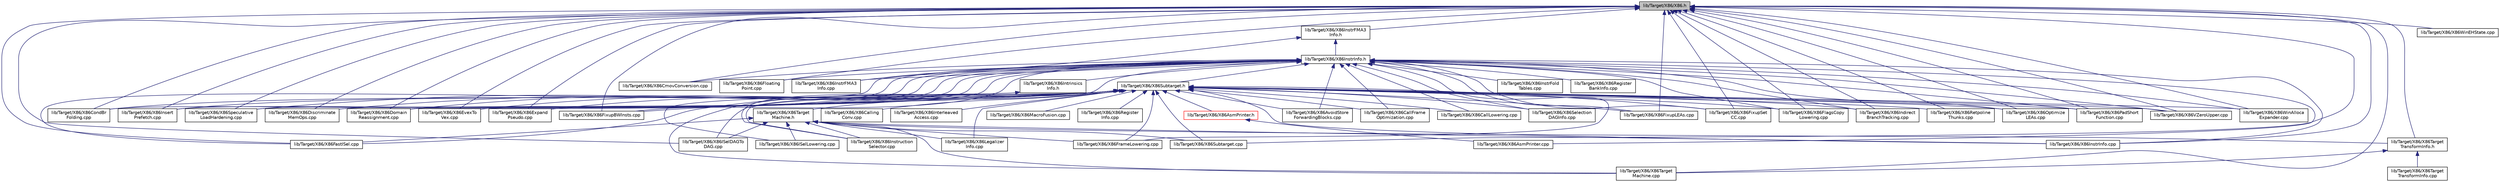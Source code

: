 digraph "lib/Target/X86/X86.h"
{
 // LATEX_PDF_SIZE
  bgcolor="transparent";
  edge [fontname="Helvetica",fontsize="10",labelfontname="Helvetica",labelfontsize="10"];
  node [fontname="Helvetica",fontsize="10",shape="box"];
  Node1 [label="lib/Target/X86/X86.h",height=0.2,width=0.4,color="black", fillcolor="grey75", style="filled", fontcolor="black",tooltip=" "];
  Node1 -> Node2 [dir="back",color="midnightblue",fontsize="10",style="solid",fontname="Helvetica"];
  Node2 [label="lib/Target/X86/X86CmovConversion.cpp",height=0.2,width=0.4,color="black",URL="$X86CmovConversion_8cpp.html",tooltip="This file implements a pass that converts X86 cmov instructions into branches when profitable."];
  Node1 -> Node3 [dir="back",color="midnightblue",fontsize="10",style="solid",fontname="Helvetica"];
  Node3 [label="lib/Target/X86/X86CondBr\lFolding.cpp",height=0.2,width=0.4,color="black",URL="$X86CondBrFolding_8cpp.html",tooltip=" "];
  Node1 -> Node4 [dir="back",color="midnightblue",fontsize="10",style="solid",fontname="Helvetica"];
  Node4 [label="lib/Target/X86/X86Discriminate\lMemOps.cpp",height=0.2,width=0.4,color="black",URL="$X86DiscriminateMemOps_8cpp.html",tooltip=" "];
  Node1 -> Node5 [dir="back",color="midnightblue",fontsize="10",style="solid",fontname="Helvetica"];
  Node5 [label="lib/Target/X86/X86Domain\lReassignment.cpp",height=0.2,width=0.4,color="black",URL="$X86DomainReassignment_8cpp.html",tooltip=" "];
  Node1 -> Node6 [dir="back",color="midnightblue",fontsize="10",style="solid",fontname="Helvetica"];
  Node6 [label="lib/Target/X86/X86EvexTo\lVex.cpp",height=0.2,width=0.4,color="black",URL="$X86EvexToVex_8cpp.html",tooltip="This file defines the pass that goes over all AVX-512 instructions which are encoded using the EVEX p..."];
  Node1 -> Node7 [dir="back",color="midnightblue",fontsize="10",style="solid",fontname="Helvetica"];
  Node7 [label="lib/Target/X86/X86Expand\lPseudo.cpp",height=0.2,width=0.4,color="black",URL="$X86ExpandPseudo_8cpp.html",tooltip=" "];
  Node1 -> Node8 [dir="back",color="midnightblue",fontsize="10",style="solid",fontname="Helvetica"];
  Node8 [label="lib/Target/X86/X86FastISel.cpp",height=0.2,width=0.4,color="black",URL="$X86FastISel_8cpp.html",tooltip=" "];
  Node1 -> Node9 [dir="back",color="midnightblue",fontsize="10",style="solid",fontname="Helvetica"];
  Node9 [label="lib/Target/X86/X86FixupBWInsts.cpp",height=0.2,width=0.4,color="black",URL="$X86FixupBWInsts_8cpp.html",tooltip="This file defines the pass that looks through the machine instructions late in the compilation,..."];
  Node1 -> Node10 [dir="back",color="midnightblue",fontsize="10",style="solid",fontname="Helvetica"];
  Node10 [label="lib/Target/X86/X86FixupLEAs.cpp",height=0.2,width=0.4,color="black",URL="$X86FixupLEAs_8cpp.html",tooltip=" "];
  Node1 -> Node11 [dir="back",color="midnightblue",fontsize="10",style="solid",fontname="Helvetica"];
  Node11 [label="lib/Target/X86/X86FixupSet\lCC.cpp",height=0.2,width=0.4,color="black",URL="$X86FixupSetCC_8cpp.html",tooltip=" "];
  Node1 -> Node12 [dir="back",color="midnightblue",fontsize="10",style="solid",fontname="Helvetica"];
  Node12 [label="lib/Target/X86/X86FlagsCopy\lLowering.cpp",height=0.2,width=0.4,color="black",URL="$X86FlagsCopyLowering_8cpp.html",tooltip="Lowers COPY nodes of EFLAGS by directly extracting and preserving individual flag bits."];
  Node1 -> Node13 [dir="back",color="midnightblue",fontsize="10",style="solid",fontname="Helvetica"];
  Node13 [label="lib/Target/X86/X86Floating\lPoint.cpp",height=0.2,width=0.4,color="black",URL="$X86FloatingPoint_8cpp.html",tooltip=" "];
  Node1 -> Node14 [dir="back",color="midnightblue",fontsize="10",style="solid",fontname="Helvetica"];
  Node14 [label="lib/Target/X86/X86ISelDAGTo\lDAG.cpp",height=0.2,width=0.4,color="black",URL="$X86ISelDAGToDAG_8cpp.html",tooltip=" "];
  Node1 -> Node15 [dir="back",color="midnightblue",fontsize="10",style="solid",fontname="Helvetica"];
  Node15 [label="lib/Target/X86/X86Indirect\lBranchTracking.cpp",height=0.2,width=0.4,color="black",URL="$X86IndirectBranchTracking_8cpp.html",tooltip=" "];
  Node1 -> Node16 [dir="back",color="midnightblue",fontsize="10",style="solid",fontname="Helvetica"];
  Node16 [label="lib/Target/X86/X86Insert\lPrefetch.cpp",height=0.2,width=0.4,color="black",URL="$X86InsertPrefetch_8cpp.html",tooltip=" "];
  Node1 -> Node17 [dir="back",color="midnightblue",fontsize="10",style="solid",fontname="Helvetica"];
  Node17 [label="lib/Target/X86/X86InstrFMA3\lInfo.h",height=0.2,width=0.4,color="black",URL="$X86InstrFMA3Info_8h.html",tooltip=" "];
  Node17 -> Node18 [dir="back",color="midnightblue",fontsize="10",style="solid",fontname="Helvetica"];
  Node18 [label="lib/Target/X86/X86InstrFMA3\lInfo.cpp",height=0.2,width=0.4,color="black",URL="$X86InstrFMA3Info_8cpp.html",tooltip=" "];
  Node17 -> Node19 [dir="back",color="midnightblue",fontsize="10",style="solid",fontname="Helvetica"];
  Node19 [label="lib/Target/X86/X86InstrInfo.h",height=0.2,width=0.4,color="black",URL="$X86InstrInfo_8h.html",tooltip=" "];
  Node19 -> Node20 [dir="back",color="midnightblue",fontsize="10",style="solid",fontname="Helvetica"];
  Node20 [label="lib/Target/X86/X86AsmPrinter.cpp",height=0.2,width=0.4,color="black",URL="$X86AsmPrinter_8cpp.html",tooltip=" "];
  Node19 -> Node21 [dir="back",color="midnightblue",fontsize="10",style="solid",fontname="Helvetica"];
  Node21 [label="lib/Target/X86/X86AvoidStore\lForwardingBlocks.cpp",height=0.2,width=0.4,color="black",URL="$X86AvoidStoreForwardingBlocks_8cpp.html",tooltip=" "];
  Node19 -> Node22 [dir="back",color="midnightblue",fontsize="10",style="solid",fontname="Helvetica"];
  Node22 [label="lib/Target/X86/X86CallFrame\lOptimization.cpp",height=0.2,width=0.4,color="black",URL="$X86CallFrameOptimization_8cpp.html",tooltip=" "];
  Node19 -> Node23 [dir="back",color="midnightblue",fontsize="10",style="solid",fontname="Helvetica"];
  Node23 [label="lib/Target/X86/X86CallLowering.cpp",height=0.2,width=0.4,color="black",URL="$X86CallLowering_8cpp.html",tooltip="This file implements the lowering of LLVM calls to machine code calls for GlobalISel."];
  Node19 -> Node2 [dir="back",color="midnightblue",fontsize="10",style="solid",fontname="Helvetica"];
  Node19 -> Node3 [dir="back",color="midnightblue",fontsize="10",style="solid",fontname="Helvetica"];
  Node19 -> Node4 [dir="back",color="midnightblue",fontsize="10",style="solid",fontname="Helvetica"];
  Node19 -> Node5 [dir="back",color="midnightblue",fontsize="10",style="solid",fontname="Helvetica"];
  Node19 -> Node6 [dir="back",color="midnightblue",fontsize="10",style="solid",fontname="Helvetica"];
  Node19 -> Node7 [dir="back",color="midnightblue",fontsize="10",style="solid",fontname="Helvetica"];
  Node19 -> Node8 [dir="back",color="midnightblue",fontsize="10",style="solid",fontname="Helvetica"];
  Node19 -> Node9 [dir="back",color="midnightblue",fontsize="10",style="solid",fontname="Helvetica"];
  Node19 -> Node10 [dir="back",color="midnightblue",fontsize="10",style="solid",fontname="Helvetica"];
  Node19 -> Node11 [dir="back",color="midnightblue",fontsize="10",style="solid",fontname="Helvetica"];
  Node19 -> Node12 [dir="back",color="midnightblue",fontsize="10",style="solid",fontname="Helvetica"];
  Node19 -> Node13 [dir="back",color="midnightblue",fontsize="10",style="solid",fontname="Helvetica"];
  Node19 -> Node24 [dir="back",color="midnightblue",fontsize="10",style="solid",fontname="Helvetica"];
  Node24 [label="lib/Target/X86/X86FrameLowering.cpp",height=0.2,width=0.4,color="black",URL="$X86FrameLowering_8cpp.html",tooltip=" "];
  Node19 -> Node15 [dir="back",color="midnightblue",fontsize="10",style="solid",fontname="Helvetica"];
  Node19 -> Node16 [dir="back",color="midnightblue",fontsize="10",style="solid",fontname="Helvetica"];
  Node19 -> Node18 [dir="back",color="midnightblue",fontsize="10",style="solid",fontname="Helvetica"];
  Node19 -> Node25 [dir="back",color="midnightblue",fontsize="10",style="solid",fontname="Helvetica"];
  Node25 [label="lib/Target/X86/X86InstrFold\lTables.cpp",height=0.2,width=0.4,color="black",URL="$X86InstrFoldTables_8cpp.html",tooltip=" "];
  Node19 -> Node26 [dir="back",color="midnightblue",fontsize="10",style="solid",fontname="Helvetica"];
  Node26 [label="lib/Target/X86/X86InstrInfo.cpp",height=0.2,width=0.4,color="black",URL="$X86InstrInfo_8cpp.html",tooltip=" "];
  Node19 -> Node27 [dir="back",color="midnightblue",fontsize="10",style="solid",fontname="Helvetica"];
  Node27 [label="lib/Target/X86/X86Instruction\lSelector.cpp",height=0.2,width=0.4,color="black",URL="$X86InstructionSelector_8cpp.html",tooltip="This file implements the targeting of the InstructionSelector class for X86."];
  Node19 -> Node28 [dir="back",color="midnightblue",fontsize="10",style="solid",fontname="Helvetica"];
  Node28 [label="lib/Target/X86/X86Intrinsics\lInfo.h",height=0.2,width=0.4,color="black",URL="$X86IntrinsicsInfo_8h.html",tooltip=" "];
  Node28 -> Node29 [dir="back",color="midnightblue",fontsize="10",style="solid",fontname="Helvetica"];
  Node29 [label="lib/Target/X86/X86ISelLowering.cpp",height=0.2,width=0.4,color="black",URL="$X86ISelLowering_8cpp.html",tooltip=" "];
  Node19 -> Node30 [dir="back",color="midnightblue",fontsize="10",style="solid",fontname="Helvetica"];
  Node30 [label="lib/Target/X86/X86Optimize\lLEAs.cpp",height=0.2,width=0.4,color="black",URL="$X86OptimizeLEAs_8cpp.html",tooltip=" "];
  Node19 -> Node31 [dir="back",color="midnightblue",fontsize="10",style="solid",fontname="Helvetica"];
  Node31 [label="lib/Target/X86/X86PadShort\lFunction.cpp",height=0.2,width=0.4,color="black",URL="$X86PadShortFunction_8cpp.html",tooltip=" "];
  Node19 -> Node32 [dir="back",color="midnightblue",fontsize="10",style="solid",fontname="Helvetica"];
  Node32 [label="lib/Target/X86/X86Register\lBankInfo.cpp",height=0.2,width=0.4,color="black",URL="$X86RegisterBankInfo_8cpp.html",tooltip="This file implements the targeting of the RegisterBankInfo class for X86."];
  Node19 -> Node33 [dir="back",color="midnightblue",fontsize="10",style="solid",fontname="Helvetica"];
  Node33 [label="lib/Target/X86/X86Selection\lDAGInfo.cpp",height=0.2,width=0.4,color="black",URL="$X86SelectionDAGInfo_8cpp.html",tooltip=" "];
  Node19 -> Node34 [dir="back",color="midnightblue",fontsize="10",style="solid",fontname="Helvetica"];
  Node34 [label="lib/Target/X86/X86Speculative\lLoadHardening.cpp",height=0.2,width=0.4,color="black",URL="$X86SpeculativeLoadHardening_8cpp.html",tooltip="Provide a pass which mitigates speculative execution attacks which operate by speculating incorrectly..."];
  Node19 -> Node35 [dir="back",color="midnightblue",fontsize="10",style="solid",fontname="Helvetica"];
  Node35 [label="lib/Target/X86/X86Subtarget.h",height=0.2,width=0.4,color="black",URL="$X86Subtarget_8h.html",tooltip=" "];
  Node35 -> Node36 [dir="back",color="midnightblue",fontsize="10",style="solid",fontname="Helvetica"];
  Node36 [label="lib/Target/X86/X86AsmPrinter.h",height=0.2,width=0.4,color="red",URL="$X86AsmPrinter_8h.html",tooltip=" "];
  Node36 -> Node20 [dir="back",color="midnightblue",fontsize="10",style="solid",fontname="Helvetica"];
  Node35 -> Node21 [dir="back",color="midnightblue",fontsize="10",style="solid",fontname="Helvetica"];
  Node35 -> Node22 [dir="back",color="midnightblue",fontsize="10",style="solid",fontname="Helvetica"];
  Node35 -> Node23 [dir="back",color="midnightblue",fontsize="10",style="solid",fontname="Helvetica"];
  Node35 -> Node38 [dir="back",color="midnightblue",fontsize="10",style="solid",fontname="Helvetica"];
  Node38 [label="lib/Target/X86/X86Calling\lConv.cpp",height=0.2,width=0.4,color="black",URL="$X86CallingConv_8cpp.html",tooltip=" "];
  Node35 -> Node3 [dir="back",color="midnightblue",fontsize="10",style="solid",fontname="Helvetica"];
  Node35 -> Node4 [dir="back",color="midnightblue",fontsize="10",style="solid",fontname="Helvetica"];
  Node35 -> Node5 [dir="back",color="midnightblue",fontsize="10",style="solid",fontname="Helvetica"];
  Node35 -> Node6 [dir="back",color="midnightblue",fontsize="10",style="solid",fontname="Helvetica"];
  Node35 -> Node7 [dir="back",color="midnightblue",fontsize="10",style="solid",fontname="Helvetica"];
  Node35 -> Node8 [dir="back",color="midnightblue",fontsize="10",style="solid",fontname="Helvetica"];
  Node35 -> Node9 [dir="back",color="midnightblue",fontsize="10",style="solid",fontname="Helvetica"];
  Node35 -> Node10 [dir="back",color="midnightblue",fontsize="10",style="solid",fontname="Helvetica"];
  Node35 -> Node11 [dir="back",color="midnightblue",fontsize="10",style="solid",fontname="Helvetica"];
  Node35 -> Node12 [dir="back",color="midnightblue",fontsize="10",style="solid",fontname="Helvetica"];
  Node35 -> Node24 [dir="back",color="midnightblue",fontsize="10",style="solid",fontname="Helvetica"];
  Node35 -> Node14 [dir="back",color="midnightblue",fontsize="10",style="solid",fontname="Helvetica"];
  Node35 -> Node15 [dir="back",color="midnightblue",fontsize="10",style="solid",fontname="Helvetica"];
  Node35 -> Node16 [dir="back",color="midnightblue",fontsize="10",style="solid",fontname="Helvetica"];
  Node35 -> Node26 [dir="back",color="midnightblue",fontsize="10",style="solid",fontname="Helvetica"];
  Node35 -> Node27 [dir="back",color="midnightblue",fontsize="10",style="solid",fontname="Helvetica"];
  Node35 -> Node39 [dir="back",color="midnightblue",fontsize="10",style="solid",fontname="Helvetica"];
  Node39 [label="lib/Target/X86/X86Interleaved\lAccess.cpp",height=0.2,width=0.4,color="black",URL="$X86InterleavedAccess_8cpp.html",tooltip="This file contains the X86 implementation of the interleaved accesses optimization generating X86-spe..."];
  Node35 -> Node40 [dir="back",color="midnightblue",fontsize="10",style="solid",fontname="Helvetica"];
  Node40 [label="lib/Target/X86/X86Legalizer\lInfo.cpp",height=0.2,width=0.4,color="black",URL="$X86LegalizerInfo_8cpp.html",tooltip="This file implements the targeting of the Machinelegalizer class for X86."];
  Node35 -> Node41 [dir="back",color="midnightblue",fontsize="10",style="solid",fontname="Helvetica"];
  Node41 [label="lib/Target/X86/X86MacroFusion.cpp",height=0.2,width=0.4,color="black",URL="$X86MacroFusion_8cpp.html",tooltip=" "];
  Node35 -> Node30 [dir="back",color="midnightblue",fontsize="10",style="solid",fontname="Helvetica"];
  Node35 -> Node31 [dir="back",color="midnightblue",fontsize="10",style="solid",fontname="Helvetica"];
  Node35 -> Node42 [dir="back",color="midnightblue",fontsize="10",style="solid",fontname="Helvetica"];
  Node42 [label="lib/Target/X86/X86Register\lInfo.cpp",height=0.2,width=0.4,color="black",URL="$X86RegisterInfo_8cpp.html",tooltip=" "];
  Node35 -> Node43 [dir="back",color="midnightblue",fontsize="10",style="solid",fontname="Helvetica"];
  Node43 [label="lib/Target/X86/X86Retpoline\lThunks.cpp",height=0.2,width=0.4,color="black",URL="$X86RetpolineThunks_8cpp.html",tooltip="Pass that injects an MI thunk implementing a \"retpoline\"."];
  Node35 -> Node33 [dir="back",color="midnightblue",fontsize="10",style="solid",fontname="Helvetica"];
  Node35 -> Node34 [dir="back",color="midnightblue",fontsize="10",style="solid",fontname="Helvetica"];
  Node35 -> Node44 [dir="back",color="midnightblue",fontsize="10",style="solid",fontname="Helvetica"];
  Node44 [label="lib/Target/X86/X86Subtarget.cpp",height=0.2,width=0.4,color="black",URL="$X86Subtarget_8cpp.html",tooltip=" "];
  Node35 -> Node45 [dir="back",color="midnightblue",fontsize="10",style="solid",fontname="Helvetica"];
  Node45 [label="lib/Target/X86/X86Target\lMachine.cpp",height=0.2,width=0.4,color="black",URL="$X86TargetMachine_8cpp.html",tooltip=" "];
  Node35 -> Node46 [dir="back",color="midnightblue",fontsize="10",style="solid",fontname="Helvetica"];
  Node46 [label="lib/Target/X86/X86Target\lMachine.h",height=0.2,width=0.4,color="black",URL="$X86TargetMachine_8h.html",tooltip=" "];
  Node46 -> Node8 [dir="back",color="midnightblue",fontsize="10",style="solid",fontname="Helvetica"];
  Node46 -> Node24 [dir="back",color="midnightblue",fontsize="10",style="solid",fontname="Helvetica"];
  Node46 -> Node14 [dir="back",color="midnightblue",fontsize="10",style="solid",fontname="Helvetica"];
  Node46 -> Node29 [dir="back",color="midnightblue",fontsize="10",style="solid",fontname="Helvetica"];
  Node46 -> Node26 [dir="back",color="midnightblue",fontsize="10",style="solid",fontname="Helvetica"];
  Node46 -> Node27 [dir="back",color="midnightblue",fontsize="10",style="solid",fontname="Helvetica"];
  Node46 -> Node40 [dir="back",color="midnightblue",fontsize="10",style="solid",fontname="Helvetica"];
  Node46 -> Node44 [dir="back",color="midnightblue",fontsize="10",style="solid",fontname="Helvetica"];
  Node46 -> Node45 [dir="back",color="midnightblue",fontsize="10",style="solid",fontname="Helvetica"];
  Node46 -> Node47 [dir="back",color="midnightblue",fontsize="10",style="solid",fontname="Helvetica"];
  Node47 [label="lib/Target/X86/X86Target\lTransformInfo.h",height=0.2,width=0.4,color="black",URL="$X86TargetTransformInfo_8h.html",tooltip="This file a TargetTransformInfo::Concept conforming object specific to the X86 target machine."];
  Node47 -> Node45 [dir="back",color="midnightblue",fontsize="10",style="solid",fontname="Helvetica"];
  Node47 -> Node48 [dir="back",color="midnightblue",fontsize="10",style="solid",fontname="Helvetica"];
  Node48 [label="lib/Target/X86/X86Target\lTransformInfo.cpp",height=0.2,width=0.4,color="black",URL="$X86TargetTransformInfo_8cpp.html",tooltip="This file implements a TargetTransformInfo analysis pass specific to the X86 target machine."];
  Node35 -> Node49 [dir="back",color="midnightblue",fontsize="10",style="solid",fontname="Helvetica"];
  Node49 [label="lib/Target/X86/X86VZeroUpper.cpp",height=0.2,width=0.4,color="black",URL="$X86VZeroUpper_8cpp.html",tooltip=" "];
  Node35 -> Node50 [dir="back",color="midnightblue",fontsize="10",style="solid",fontname="Helvetica"];
  Node50 [label="lib/Target/X86/X86WinAlloca\lExpander.cpp",height=0.2,width=0.4,color="black",URL="$X86WinAllocaExpander_8cpp.html",tooltip=" "];
  Node19 -> Node49 [dir="back",color="midnightblue",fontsize="10",style="solid",fontname="Helvetica"];
  Node19 -> Node50 [dir="back",color="midnightblue",fontsize="10",style="solid",fontname="Helvetica"];
  Node1 -> Node26 [dir="back",color="midnightblue",fontsize="10",style="solid",fontname="Helvetica"];
  Node1 -> Node30 [dir="back",color="midnightblue",fontsize="10",style="solid",fontname="Helvetica"];
  Node1 -> Node31 [dir="back",color="midnightblue",fontsize="10",style="solid",fontname="Helvetica"];
  Node1 -> Node43 [dir="back",color="midnightblue",fontsize="10",style="solid",fontname="Helvetica"];
  Node1 -> Node34 [dir="back",color="midnightblue",fontsize="10",style="solid",fontname="Helvetica"];
  Node1 -> Node44 [dir="back",color="midnightblue",fontsize="10",style="solid",fontname="Helvetica"];
  Node1 -> Node45 [dir="back",color="midnightblue",fontsize="10",style="solid",fontname="Helvetica"];
  Node1 -> Node47 [dir="back",color="midnightblue",fontsize="10",style="solid",fontname="Helvetica"];
  Node1 -> Node49 [dir="back",color="midnightblue",fontsize="10",style="solid",fontname="Helvetica"];
  Node1 -> Node50 [dir="back",color="midnightblue",fontsize="10",style="solid",fontname="Helvetica"];
  Node1 -> Node51 [dir="back",color="midnightblue",fontsize="10",style="solid",fontname="Helvetica"];
  Node51 [label="lib/Target/X86/X86WinEHState.cpp",height=0.2,width=0.4,color="black",URL="$X86WinEHState_8cpp.html",tooltip=" "];
}
